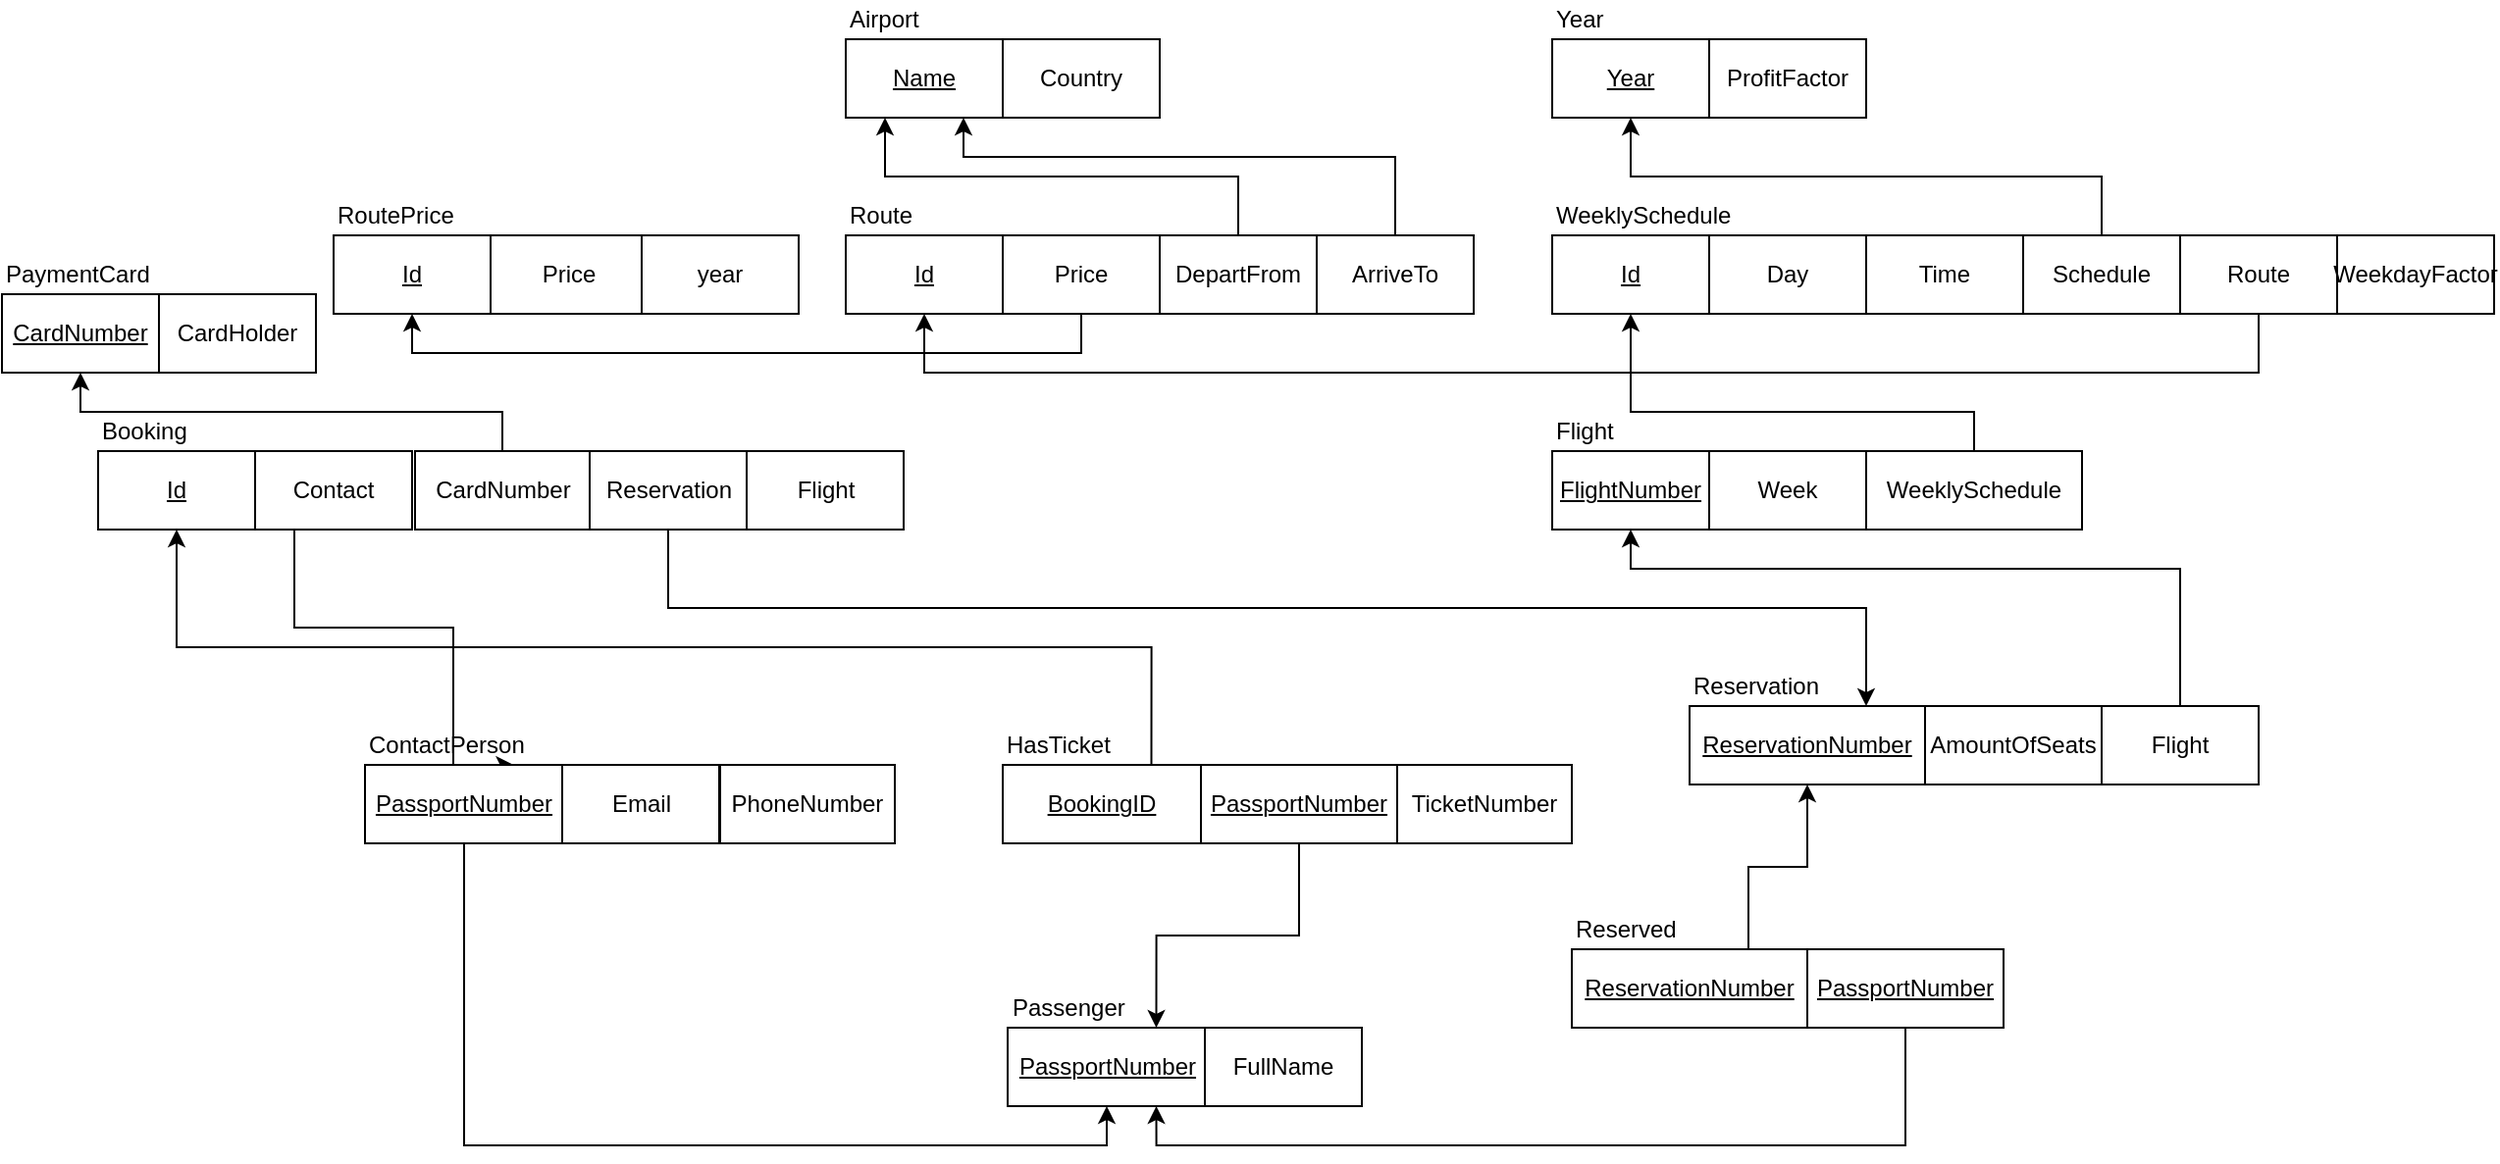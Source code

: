 <mxfile version="12.3.7" type="device" pages="1"><diagram id="yKbf7RGAVtSatMmbNWUJ" name="Page-1"><mxGraphModel dx="2249" dy="843" grid="1" gridSize="10" guides="1" tooltips="1" connect="1" arrows="1" fold="1" page="1" pageScale="1" pageWidth="827" pageHeight="1169" math="0" shadow="0"><root><mxCell id="0"/><mxCell id="1" parent="0"/><mxCell id="o9e5Nyj7_KXAKIjt_NCR-1" value="&lt;u&gt;Name&lt;/u&gt;" style="rounded=0;whiteSpace=wrap;html=1;" parent="1" vertex="1"><mxGeometry x="80" y="40" width="80" height="40" as="geometry"/></mxCell><mxCell id="o9e5Nyj7_KXAKIjt_NCR-2" value="Country" style="rounded=0;whiteSpace=wrap;html=1;cloneable=1;" parent="1" vertex="1"><mxGeometry x="160" y="40" width="80" height="40" as="geometry"/></mxCell><mxCell id="o9e5Nyj7_KXAKIjt_NCR-6" value="Airport" style="text;html=1;resizable=0;points=[];autosize=1;align=left;verticalAlign=top;spacingTop=-4;" parent="1" vertex="1"><mxGeometry x="80" y="20" width="50" height="20" as="geometry"/></mxCell><mxCell id="o9e5Nyj7_KXAKIjt_NCR-7" value="&lt;u&gt;Id&lt;/u&gt;" style="rounded=0;whiteSpace=wrap;html=1;" parent="1" vertex="1"><mxGeometry x="80" y="140" width="80" height="40" as="geometry"/></mxCell><mxCell id="o9e5Nyj7_KXAKIjt_NCR-100" style="edgeStyle=orthogonalEdgeStyle;rounded=0;orthogonalLoop=1;jettySize=auto;html=1;exitX=0.5;exitY=1;exitDx=0;exitDy=0;entryX=0.5;entryY=1;entryDx=0;entryDy=0;" parent="1" source="o9e5Nyj7_KXAKIjt_NCR-8" target="o9e5Nyj7_KXAKIjt_NCR-14" edge="1"><mxGeometry relative="1" as="geometry"/></mxCell><mxCell id="o9e5Nyj7_KXAKIjt_NCR-8" value="Price" style="rounded=0;whiteSpace=wrap;html=1;cloneable=1;" parent="1" vertex="1"><mxGeometry x="160" y="140" width="80" height="40" as="geometry"/></mxCell><mxCell id="o9e5Nyj7_KXAKIjt_NCR-9" value="Route" style="text;html=1;resizable=0;points=[];autosize=1;align=left;verticalAlign=top;spacingTop=-4;" parent="1" vertex="1"><mxGeometry x="80" y="120" width="50" height="20" as="geometry"/></mxCell><mxCell id="o9e5Nyj7_KXAKIjt_NCR-98" style="edgeStyle=orthogonalEdgeStyle;rounded=0;orthogonalLoop=1;jettySize=auto;html=1;exitX=0.5;exitY=0;exitDx=0;exitDy=0;entryX=0.25;entryY=1;entryDx=0;entryDy=0;" parent="1" source="o9e5Nyj7_KXAKIjt_NCR-12" target="o9e5Nyj7_KXAKIjt_NCR-1" edge="1"><mxGeometry relative="1" as="geometry"/></mxCell><mxCell id="o9e5Nyj7_KXAKIjt_NCR-12" value="DepartFrom" style="rounded=0;whiteSpace=wrap;html=1;cloneable=1;" parent="1" vertex="1"><mxGeometry x="240" y="140" width="80" height="40" as="geometry"/></mxCell><mxCell id="o9e5Nyj7_KXAKIjt_NCR-99" style="edgeStyle=orthogonalEdgeStyle;rounded=0;orthogonalLoop=1;jettySize=auto;html=1;exitX=0.5;exitY=0;exitDx=0;exitDy=0;entryX=0.75;entryY=1;entryDx=0;entryDy=0;" parent="1" source="o9e5Nyj7_KXAKIjt_NCR-13" target="o9e5Nyj7_KXAKIjt_NCR-1" edge="1"><mxGeometry relative="1" as="geometry"><Array as="points"><mxPoint x="360" y="100"/><mxPoint x="140" y="100"/></Array></mxGeometry></mxCell><mxCell id="o9e5Nyj7_KXAKIjt_NCR-13" value="ArriveTo" style="rounded=0;whiteSpace=wrap;html=1;cloneable=1;" parent="1" vertex="1"><mxGeometry x="320" y="140" width="80" height="40" as="geometry"/></mxCell><mxCell id="o9e5Nyj7_KXAKIjt_NCR-14" value="&lt;u&gt;Id&lt;/u&gt;" style="rounded=0;whiteSpace=wrap;html=1;" parent="1" vertex="1"><mxGeometry x="-181" y="140" width="80" height="40" as="geometry"/></mxCell><mxCell id="o9e5Nyj7_KXAKIjt_NCR-15" value="Price" style="rounded=0;whiteSpace=wrap;html=1;cloneable=1;" parent="1" vertex="1"><mxGeometry x="-101" y="140" width="80" height="40" as="geometry"/></mxCell><mxCell id="o9e5Nyj7_KXAKIjt_NCR-16" value="RoutePrice" style="text;html=1;resizable=0;points=[];autosize=1;align=left;verticalAlign=top;spacingTop=-4;" parent="1" vertex="1"><mxGeometry x="-181" y="120" width="80" height="20" as="geometry"/></mxCell><mxCell id="o9e5Nyj7_KXAKIjt_NCR-20" value="&lt;u&gt;Id&lt;/u&gt;" style="rounded=0;whiteSpace=wrap;html=1;" parent="1" vertex="1"><mxGeometry x="440" y="140" width="80" height="40" as="geometry"/></mxCell><mxCell id="o9e5Nyj7_KXAKIjt_NCR-21" value="Day" style="rounded=0;whiteSpace=wrap;html=1;cloneable=1;" parent="1" vertex="1"><mxGeometry x="520" y="140" width="80" height="40" as="geometry"/></mxCell><mxCell id="o9e5Nyj7_KXAKIjt_NCR-22" value="WeeklySchedule" style="text;html=1;resizable=0;points=[];autosize=1;align=left;verticalAlign=top;spacingTop=-4;" parent="1" vertex="1"><mxGeometry x="440" y="120" width="100" height="20" as="geometry"/></mxCell><mxCell id="o9e5Nyj7_KXAKIjt_NCR-23" value="Time" style="rounded=0;whiteSpace=wrap;html=1;cloneable=1;" parent="1" vertex="1"><mxGeometry x="600" y="140" width="80" height="40" as="geometry"/></mxCell><mxCell id="o9e5Nyj7_KXAKIjt_NCR-104" style="edgeStyle=orthogonalEdgeStyle;rounded=0;orthogonalLoop=1;jettySize=auto;html=1;exitX=0.5;exitY=0;exitDx=0;exitDy=0;entryX=0.5;entryY=1;entryDx=0;entryDy=0;" parent="1" source="o9e5Nyj7_KXAKIjt_NCR-24" target="o9e5Nyj7_KXAKIjt_NCR-33" edge="1"><mxGeometry relative="1" as="geometry"/></mxCell><mxCell id="o9e5Nyj7_KXAKIjt_NCR-24" value="Schedule" style="rounded=0;whiteSpace=wrap;html=1;cloneable=1;" parent="1" vertex="1"><mxGeometry x="680" y="140" width="80" height="40" as="geometry"/></mxCell><mxCell id="o9e5Nyj7_KXAKIjt_NCR-103" style="edgeStyle=orthogonalEdgeStyle;rounded=0;orthogonalLoop=1;jettySize=auto;html=1;exitX=0.5;exitY=1;exitDx=0;exitDy=0;entryX=0.5;entryY=1;entryDx=0;entryDy=0;" parent="1" source="o9e5Nyj7_KXAKIjt_NCR-25" target="o9e5Nyj7_KXAKIjt_NCR-7" edge="1"><mxGeometry relative="1" as="geometry"><Array as="points"><mxPoint x="800" y="210"/><mxPoint x="120" y="210"/></Array></mxGeometry></mxCell><mxCell id="o9e5Nyj7_KXAKIjt_NCR-25" value="Route" style="rounded=0;whiteSpace=wrap;html=1;cloneable=1;" parent="1" vertex="1"><mxGeometry x="760" y="140" width="80" height="40" as="geometry"/></mxCell><mxCell id="o9e5Nyj7_KXAKIjt_NCR-27" value="&lt;u&gt;FlightNumber&lt;/u&gt;" style="rounded=0;whiteSpace=wrap;html=1;" parent="1" vertex="1"><mxGeometry x="440" y="250" width="80" height="40" as="geometry"/></mxCell><mxCell id="o9e5Nyj7_KXAKIjt_NCR-28" value="Week" style="rounded=0;whiteSpace=wrap;html=1;cloneable=1;" parent="1" vertex="1"><mxGeometry x="520" y="250" width="80" height="40" as="geometry"/></mxCell><mxCell id="o9e5Nyj7_KXAKIjt_NCR-29" value="Flight" style="text;html=1;resizable=0;points=[];autosize=1;align=left;verticalAlign=top;spacingTop=-4;" parent="1" vertex="1"><mxGeometry x="440" y="230" width="50" height="20" as="geometry"/></mxCell><mxCell id="o9e5Nyj7_KXAKIjt_NCR-105" style="edgeStyle=orthogonalEdgeStyle;rounded=0;orthogonalLoop=1;jettySize=auto;html=1;exitX=0.5;exitY=0;exitDx=0;exitDy=0;" parent="1" source="o9e5Nyj7_KXAKIjt_NCR-31" target="o9e5Nyj7_KXAKIjt_NCR-20" edge="1"><mxGeometry relative="1" as="geometry"><Array as="points"><mxPoint x="655" y="230"/><mxPoint x="480" y="230"/></Array></mxGeometry></mxCell><mxCell id="o9e5Nyj7_KXAKIjt_NCR-31" value="WeeklySchedule" style="rounded=0;whiteSpace=wrap;html=1;cloneable=1;" parent="1" vertex="1"><mxGeometry x="600" y="250" width="110" height="40" as="geometry"/></mxCell><mxCell id="o9e5Nyj7_KXAKIjt_NCR-33" value="&lt;u&gt;Year&lt;/u&gt;" style="rounded=0;whiteSpace=wrap;html=1;" parent="1" vertex="1"><mxGeometry x="440" y="40" width="80" height="40" as="geometry"/></mxCell><mxCell id="o9e5Nyj7_KXAKIjt_NCR-35" value="Year" style="text;html=1;resizable=0;points=[];autosize=1;align=left;verticalAlign=top;spacingTop=-4;" parent="1" vertex="1"><mxGeometry x="440" y="20" width="40" height="20" as="geometry"/></mxCell><mxCell id="o9e5Nyj7_KXAKIjt_NCR-37" value="&lt;u&gt;ReservationNumber&lt;/u&gt;" style="rounded=0;whiteSpace=wrap;html=1;" parent="1" vertex="1"><mxGeometry x="510" y="380" width="120" height="40" as="geometry"/></mxCell><mxCell id="o9e5Nyj7_KXAKIjt_NCR-38" value="AmountOfSeats" style="rounded=0;whiteSpace=wrap;html=1;cloneable=1;" parent="1" vertex="1"><mxGeometry x="630" y="380" width="90" height="40" as="geometry"/></mxCell><mxCell id="o9e5Nyj7_KXAKIjt_NCR-39" value="Reservation" style="text;html=1;resizable=0;points=[];autosize=1;align=left;verticalAlign=top;spacingTop=-4;" parent="1" vertex="1"><mxGeometry x="510" y="360" width="80" height="20" as="geometry"/></mxCell><mxCell id="o9e5Nyj7_KXAKIjt_NCR-106" style="edgeStyle=orthogonalEdgeStyle;rounded=0;orthogonalLoop=1;jettySize=auto;html=1;exitX=0.5;exitY=0;exitDx=0;exitDy=0;entryX=0.5;entryY=1;entryDx=0;entryDy=0;" parent="1" source="o9e5Nyj7_KXAKIjt_NCR-40" target="o9e5Nyj7_KXAKIjt_NCR-27" edge="1"><mxGeometry relative="1" as="geometry"><Array as="points"><mxPoint x="760" y="310"/><mxPoint x="480" y="310"/></Array></mxGeometry></mxCell><mxCell id="o9e5Nyj7_KXAKIjt_NCR-40" value="Flight" style="rounded=0;whiteSpace=wrap;html=1;cloneable=1;" parent="1" vertex="1"><mxGeometry x="720" y="380" width="80" height="40" as="geometry"/></mxCell><mxCell id="o9e5Nyj7_KXAKIjt_NCR-43" value="&lt;u&gt;Id&lt;/u&gt;" style="rounded=0;whiteSpace=wrap;html=1;" parent="1" vertex="1"><mxGeometry x="-301" y="250" width="80" height="40" as="geometry"/></mxCell><mxCell id="o9e5Nyj7_KXAKIjt_NCR-44" value="Flight" style="rounded=0;whiteSpace=wrap;html=1;cloneable=1;" parent="1" vertex="1"><mxGeometry x="29.5" y="250" width="80" height="40" as="geometry"/></mxCell><mxCell id="o9e5Nyj7_KXAKIjt_NCR-45" value="Booking" style="text;html=1;resizable=0;points=[];autosize=1;align=left;verticalAlign=top;spacingTop=-4;" parent="1" vertex="1"><mxGeometry x="-301" y="230" width="60" height="20" as="geometry"/></mxCell><mxCell id="o9e5Nyj7_KXAKIjt_NCR-107" style="edgeStyle=orthogonalEdgeStyle;rounded=0;orthogonalLoop=1;jettySize=auto;html=1;exitX=0.5;exitY=1;exitDx=0;exitDy=0;entryX=0.75;entryY=0;entryDx=0;entryDy=0;" parent="1" source="o9e5Nyj7_KXAKIjt_NCR-46" target="o9e5Nyj7_KXAKIjt_NCR-37" edge="1"><mxGeometry relative="1" as="geometry"><Array as="points"><mxPoint x="-10" y="330"/><mxPoint x="600" y="330"/></Array></mxGeometry></mxCell><mxCell id="o9e5Nyj7_KXAKIjt_NCR-46" value="Reservation" style="rounded=0;whiteSpace=wrap;html=1;cloneable=1;" parent="1" vertex="1"><mxGeometry x="-50.5" y="250" width="80" height="40" as="geometry"/></mxCell><mxCell id="o9e5Nyj7_KXAKIjt_NCR-120" style="edgeStyle=orthogonalEdgeStyle;rounded=0;orthogonalLoop=1;jettySize=auto;html=1;exitX=0.25;exitY=1;exitDx=0;exitDy=0;entryX=0.75;entryY=0;entryDx=0;entryDy=0;" parent="1" source="o9e5Nyj7_KXAKIjt_NCR-51" target="o9e5Nyj7_KXAKIjt_NCR-63" edge="1"><mxGeometry relative="1" as="geometry"><Array as="points"><mxPoint x="-201" y="340"/><mxPoint x="-120" y="340"/></Array></mxGeometry></mxCell><mxCell id="o9e5Nyj7_KXAKIjt_NCR-51" value="Contact" style="rounded=0;whiteSpace=wrap;html=1;cloneable=1;" parent="1" vertex="1"><mxGeometry x="-221" y="250" width="80" height="40" as="geometry"/></mxCell><mxCell id="o9e5Nyj7_KXAKIjt_NCR-116" style="edgeStyle=orthogonalEdgeStyle;rounded=0;orthogonalLoop=1;jettySize=auto;html=1;exitX=0.75;exitY=0;exitDx=0;exitDy=0;" parent="1" source="o9e5Nyj7_KXAKIjt_NCR-53" target="o9e5Nyj7_KXAKIjt_NCR-43" edge="1"><mxGeometry relative="1" as="geometry"/></mxCell><mxCell id="o9e5Nyj7_KXAKIjt_NCR-53" value="&lt;u&gt;BookingID&lt;/u&gt;" style="rounded=0;whiteSpace=wrap;html=1;" parent="1" vertex="1"><mxGeometry x="160" y="410" width="101" height="40" as="geometry"/></mxCell><mxCell id="o9e5Nyj7_KXAKIjt_NCR-118" style="edgeStyle=orthogonalEdgeStyle;rounded=0;orthogonalLoop=1;jettySize=auto;html=1;exitX=0.5;exitY=1;exitDx=0;exitDy=0;entryX=0.75;entryY=0;entryDx=0;entryDy=0;" parent="1" source="o9e5Nyj7_KXAKIjt_NCR-54" target="o9e5Nyj7_KXAKIjt_NCR-111" edge="1"><mxGeometry relative="1" as="geometry"/></mxCell><mxCell id="o9e5Nyj7_KXAKIjt_NCR-54" value="&lt;u&gt;PassportNumber&lt;/u&gt;" style="rounded=0;whiteSpace=wrap;html=1;cloneable=1;" parent="1" vertex="1"><mxGeometry x="261" y="410" width="100" height="40" as="geometry"/></mxCell><mxCell id="o9e5Nyj7_KXAKIjt_NCR-55" value="HasTicket" style="text;html=1;resizable=0;points=[];autosize=1;align=left;verticalAlign=top;spacingTop=-4;" parent="1" vertex="1"><mxGeometry x="160" y="390" width="70" height="20" as="geometry"/></mxCell><mxCell id="o9e5Nyj7_KXAKIjt_NCR-56" value="TicketNumber" style="rounded=0;whiteSpace=wrap;html=1;cloneable=1;" parent="1" vertex="1"><mxGeometry x="361" y="410" width="89" height="40" as="geometry"/></mxCell><mxCell id="o9e5Nyj7_KXAKIjt_NCR-119" style="edgeStyle=orthogonalEdgeStyle;rounded=0;orthogonalLoop=1;jettySize=auto;html=1;exitX=0.5;exitY=1;exitDx=0;exitDy=0;entryX=0.5;entryY=1;entryDx=0;entryDy=0;" parent="1" source="o9e5Nyj7_KXAKIjt_NCR-63" target="o9e5Nyj7_KXAKIjt_NCR-111" edge="1"><mxGeometry relative="1" as="geometry"/></mxCell><mxCell id="o9e5Nyj7_KXAKIjt_NCR-63" value="&lt;u&gt;PassportNumber&lt;/u&gt;" style="rounded=0;whiteSpace=wrap;html=1;" parent="1" vertex="1"><mxGeometry x="-165" y="410" width="101" height="40" as="geometry"/></mxCell><mxCell id="o9e5Nyj7_KXAKIjt_NCR-64" value="Email" style="rounded=0;whiteSpace=wrap;html=1;cloneable=1;" parent="1" vertex="1"><mxGeometry x="-64.5" y="410" width="80" height="40" as="geometry"/></mxCell><mxCell id="o9e5Nyj7_KXAKIjt_NCR-65" value="ContactPerson" style="text;html=1;resizable=0;points=[];autosize=1;align=left;verticalAlign=top;spacingTop=-4;" parent="1" vertex="1"><mxGeometry x="-165" y="390" width="100" height="20" as="geometry"/></mxCell><mxCell id="o9e5Nyj7_KXAKIjt_NCR-66" value="PhoneNumber" style="rounded=0;whiteSpace=wrap;html=1;cloneable=1;" parent="1" vertex="1"><mxGeometry x="16" y="410" width="89" height="40" as="geometry"/></mxCell><mxCell id="o9e5Nyj7_KXAKIjt_NCR-87" value="ProfitFactor" style="rounded=0;whiteSpace=wrap;html=1;" parent="1" vertex="1"><mxGeometry x="520" y="40" width="80" height="40" as="geometry"/></mxCell><mxCell id="o9e5Nyj7_KXAKIjt_NCR-90" value="WeekdayFactor" style="rounded=0;whiteSpace=wrap;html=1;" parent="1" vertex="1"><mxGeometry x="840" y="140" width="80" height="40" as="geometry"/></mxCell><mxCell id="o9e5Nyj7_KXAKIjt_NCR-111" value="&lt;u&gt;PassportNumber&lt;/u&gt;" style="rounded=0;whiteSpace=wrap;html=1;" parent="1" vertex="1"><mxGeometry x="162.5" y="544" width="101" height="40" as="geometry"/></mxCell><mxCell id="o9e5Nyj7_KXAKIjt_NCR-112" value="FullName" style="rounded=0;whiteSpace=wrap;html=1;cloneable=1;" parent="1" vertex="1"><mxGeometry x="263" y="544" width="80" height="40" as="geometry"/></mxCell><mxCell id="o9e5Nyj7_KXAKIjt_NCR-113" value="Passenger" style="text;html=1;resizable=0;points=[];autosize=1;align=left;verticalAlign=top;spacingTop=-4;" parent="1" vertex="1"><mxGeometry x="162.5" y="524" width="70" height="20" as="geometry"/></mxCell><mxCell id="NUPejyrAJqH6ACQEqTnA-8" style="edgeStyle=orthogonalEdgeStyle;rounded=0;orthogonalLoop=1;jettySize=auto;html=1;exitX=0.5;exitY=0;exitDx=0;exitDy=0;entryX=0.5;entryY=1;entryDx=0;entryDy=0;" edge="1" parent="1" source="o9e5Nyj7_KXAKIjt_NCR-125" target="NUPejyrAJqH6ACQEqTnA-2"><mxGeometry relative="1" as="geometry"><mxPoint x="-50" y="230" as="targetPoint"/></mxGeometry></mxCell><mxCell id="o9e5Nyj7_KXAKIjt_NCR-125" value="CardNumber" style="rounded=0;whiteSpace=wrap;html=1;cloneable=1;" parent="1" vertex="1"><mxGeometry x="-139.5" y="250" width="89" height="40" as="geometry"/></mxCell><mxCell id="NUPejyrAJqH6ACQEqTnA-2" value="&lt;u&gt;CardNumber&lt;/u&gt;" style="rounded=0;whiteSpace=wrap;html=1;" vertex="1" parent="1"><mxGeometry x="-350" y="170" width="80" height="40" as="geometry"/></mxCell><mxCell id="NUPejyrAJqH6ACQEqTnA-3" value="PaymentCard" style="text;html=1;resizable=0;points=[];autosize=1;align=left;verticalAlign=top;spacingTop=-4;" vertex="1" parent="1"><mxGeometry x="-350" y="150" width="90" height="20" as="geometry"/></mxCell><mxCell id="NUPejyrAJqH6ACQEqTnA-4" value="CardHolder" style="rounded=0;whiteSpace=wrap;html=1;" vertex="1" parent="1"><mxGeometry x="-270" y="170" width="80" height="40" as="geometry"/></mxCell><mxCell id="NUPejyrAJqH6ACQEqTnA-13" style="edgeStyle=orthogonalEdgeStyle;rounded=0;orthogonalLoop=1;jettySize=auto;html=1;exitX=0.75;exitY=0;exitDx=0;exitDy=0;entryX=0.5;entryY=1;entryDx=0;entryDy=0;" edge="1" parent="1" source="NUPejyrAJqH6ACQEqTnA-9" target="o9e5Nyj7_KXAKIjt_NCR-37"><mxGeometry relative="1" as="geometry"/></mxCell><mxCell id="NUPejyrAJqH6ACQEqTnA-9" value="&lt;u&gt;ReservationNumber&lt;/u&gt;" style="rounded=0;whiteSpace=wrap;html=1;" vertex="1" parent="1"><mxGeometry x="450" y="504" width="120" height="40" as="geometry"/></mxCell><mxCell id="NUPejyrAJqH6ACQEqTnA-14" style="edgeStyle=orthogonalEdgeStyle;rounded=0;orthogonalLoop=1;jettySize=auto;html=1;exitX=0.5;exitY=1;exitDx=0;exitDy=0;entryX=0.75;entryY=1;entryDx=0;entryDy=0;" edge="1" parent="1" source="NUPejyrAJqH6ACQEqTnA-10" target="o9e5Nyj7_KXAKIjt_NCR-111"><mxGeometry relative="1" as="geometry"/></mxCell><mxCell id="NUPejyrAJqH6ACQEqTnA-10" value="&lt;u&gt;PassportNumber&lt;/u&gt;" style="rounded=0;whiteSpace=wrap;html=1;cloneable=1;" vertex="1" parent="1"><mxGeometry x="570" y="504" width="100" height="40" as="geometry"/></mxCell><mxCell id="NUPejyrAJqH6ACQEqTnA-11" value="Reserved" style="text;html=1;resizable=0;points=[];autosize=1;align=left;verticalAlign=top;spacingTop=-4;" vertex="1" parent="1"><mxGeometry x="450" y="484" width="70" height="20" as="geometry"/></mxCell><mxCell id="NUPejyrAJqH6ACQEqTnA-16" value="year" style="rounded=0;whiteSpace=wrap;html=1;cloneable=1;" vertex="1" parent="1"><mxGeometry x="-24" y="140" width="80" height="40" as="geometry"/></mxCell></root></mxGraphModel></diagram></mxfile>